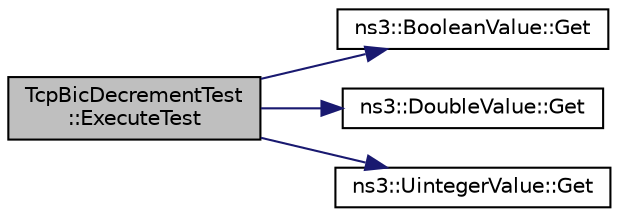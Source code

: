 digraph "TcpBicDecrementTest::ExecuteTest"
{
 // LATEX_PDF_SIZE
  edge [fontname="Helvetica",fontsize="10",labelfontname="Helvetica",labelfontsize="10"];
  node [fontname="Helvetica",fontsize="10",shape=record];
  rankdir="LR";
  Node1 [label="TcpBicDecrementTest\l::ExecuteTest",height=0.2,width=0.4,color="black", fillcolor="grey75", style="filled", fontcolor="black",tooltip="Execute the test."];
  Node1 -> Node2 [color="midnightblue",fontsize="10",style="solid",fontname="Helvetica"];
  Node2 [label="ns3::BooleanValue::Get",height=0.2,width=0.4,color="black", fillcolor="white", style="filled",URL="$classns3_1_1_boolean_value.html#a9a4461490f9b71d99b07bb73993f0f00",tooltip=" "];
  Node1 -> Node3 [color="midnightblue",fontsize="10",style="solid",fontname="Helvetica"];
  Node3 [label="ns3::DoubleValue::Get",height=0.2,width=0.4,color="black", fillcolor="white", style="filled",URL="$classns3_1_1_double_value.html#a251a68a5da229923e4cc2d50b6062222",tooltip=" "];
  Node1 -> Node4 [color="midnightblue",fontsize="10",style="solid",fontname="Helvetica"];
  Node4 [label="ns3::UintegerValue::Get",height=0.2,width=0.4,color="black", fillcolor="white", style="filled",URL="$classns3_1_1_uinteger_value.html#a82f7ad2ff90cfebf9f6292bb6ace0a05",tooltip=" "];
}
